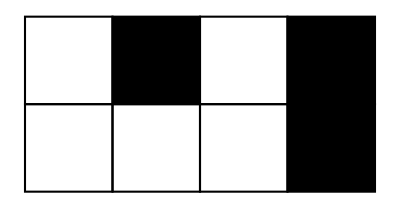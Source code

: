 digraph structs {
	node [shape=plaintext]
	patron [label=<
<TABLE BORDER="0" CELLBORDER="1" CELLSPACING="0" CELLPADDING="20">
<TR>
<TD></TD>
<TD bgcolor="black"></TD>
<TD></TD>
<TD bgcolor="black"></TD>
</TR><TR>
<TD></TD>
<TD></TD>
<TD></TD>
<TD bgcolor="black"></TD>
</TR></TABLE>>]
}